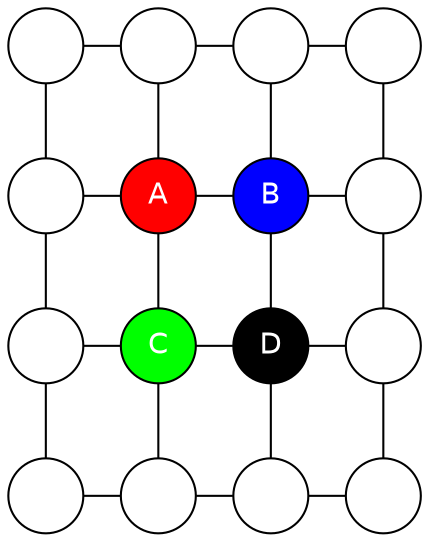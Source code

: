 graph stencil {
    node [
        label = ""
        shape = circle
        style = filled
        fillcolor = white
        fontname = helvetica
        fontcolor = white
    ]
    bgcolor = transparent

    11 [label="A", fillcolor=red]
    12 [label="B", fillcolor=blue]
    21 [label="C", fillcolor=green]
    22 [label="D", fillcolor=black]

    //{node[shape=none]
    //    00; 01; 02; 03
    //    10; 20
    //    13; 23
    //    30; 31; 32; 33
    //}

    {rank = same; 00 -- 01 -- 02 -- 03}
    {rank = same; 10 -- 11 -- 12 -- 13}
    {rank = same; 20 -- 21 -- 22 -- 23}
    {rank = same; 30 -- 31 -- 32 -- 33}
    00 -- 10 -- 20 -- 30
    01 -- 11 -- 21 -- 31
    02 -- 12 -- 22 -- 32
    03 -- 13 -- 23 -- 33
}
